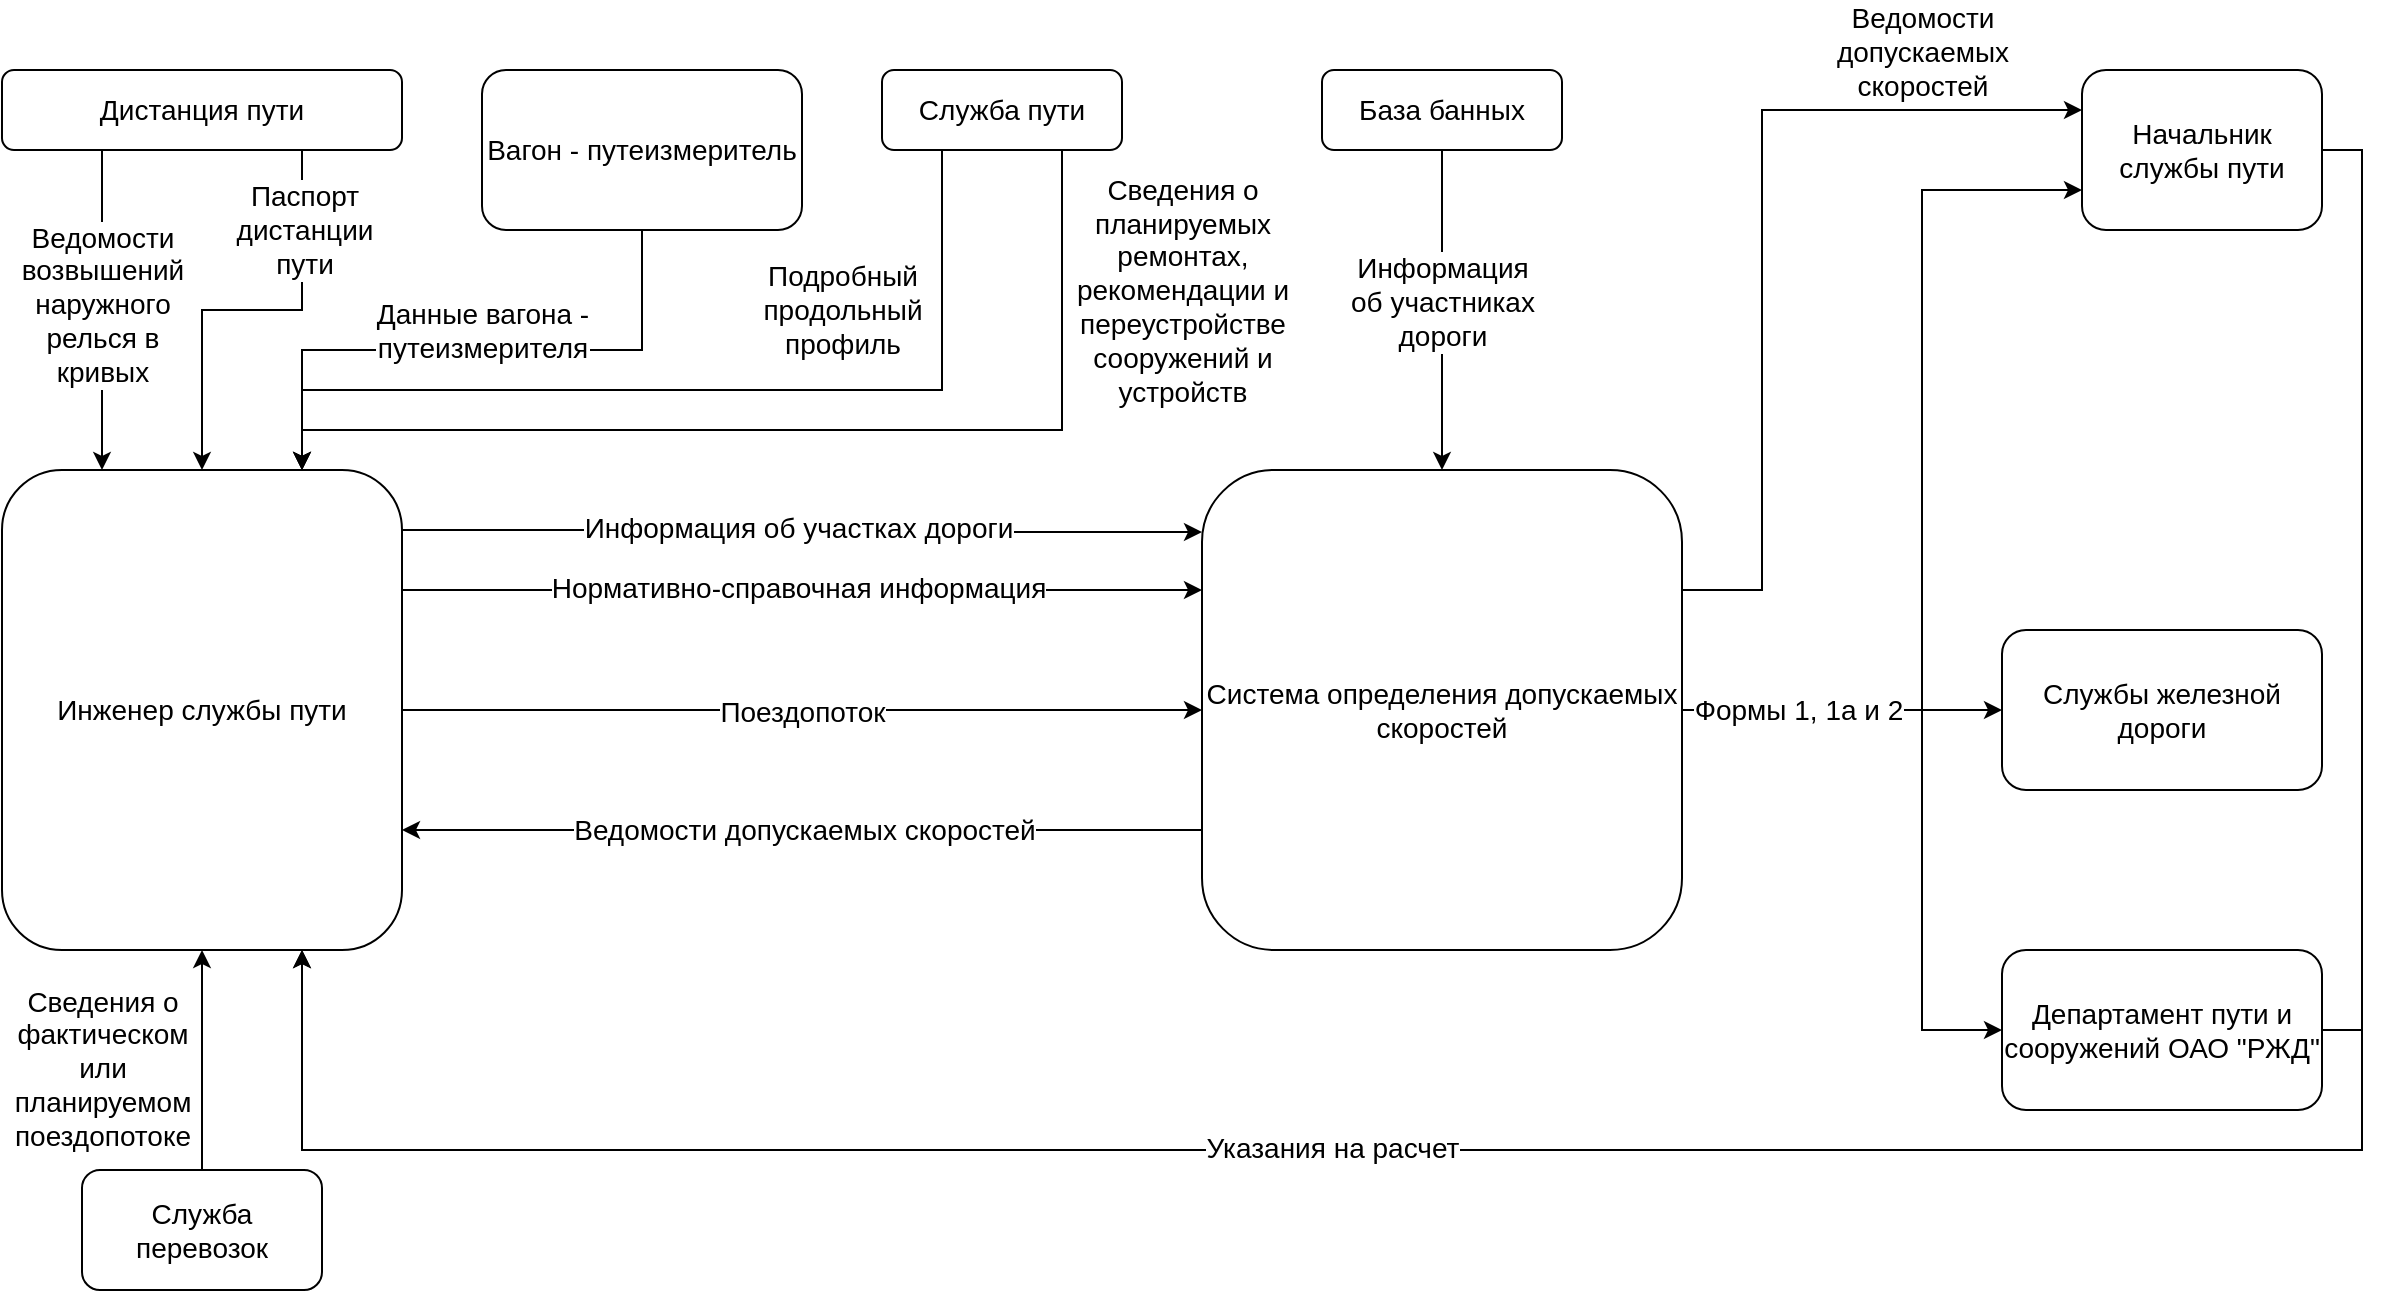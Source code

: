 <mxfile version="20.5.1" type="github">
  <diagram id="OpJCEr7rIlbrPj4_UwZO" name="Страница 1">
    <mxGraphModel dx="1455" dy="994" grid="1" gridSize="10" guides="1" tooltips="1" connect="1" arrows="1" fold="1" page="1" pageScale="1" pageWidth="827" pageHeight="1169" math="0" shadow="0">
      <root>
        <mxCell id="0" />
        <mxCell id="1" parent="0" />
        <mxCell id="me3pULGJ5t-feI3vnPao-23" style="edgeStyle=orthogonalEdgeStyle;rounded=0;orthogonalLoop=1;jettySize=auto;html=1;exitX=0.25;exitY=1;exitDx=0;exitDy=0;entryX=0.25;entryY=0;entryDx=0;entryDy=0;fontSize=14;" edge="1" parent="1" source="me3pULGJ5t-feI3vnPao-1" target="me3pULGJ5t-feI3vnPao-6">
          <mxGeometry relative="1" as="geometry" />
        </mxCell>
        <mxCell id="me3pULGJ5t-feI3vnPao-24" value="Ведомости&lt;br&gt;возвышений&lt;br&gt;наружного&lt;br&gt;релься в&lt;br&gt;кривых" style="edgeLabel;html=1;align=center;verticalAlign=middle;resizable=0;points=[];fontSize=14;" vertex="1" connectable="0" parent="me3pULGJ5t-feI3vnPao-23">
          <mxGeometry x="-0.037" relative="1" as="geometry">
            <mxPoint as="offset" />
          </mxGeometry>
        </mxCell>
        <mxCell id="me3pULGJ5t-feI3vnPao-25" style="edgeStyle=orthogonalEdgeStyle;rounded=0;orthogonalLoop=1;jettySize=auto;html=1;exitX=0.75;exitY=1;exitDx=0;exitDy=0;entryX=0.5;entryY=0;entryDx=0;entryDy=0;fontSize=14;" edge="1" parent="1" source="me3pULGJ5t-feI3vnPao-1" target="me3pULGJ5t-feI3vnPao-6">
          <mxGeometry relative="1" as="geometry" />
        </mxCell>
        <mxCell id="me3pULGJ5t-feI3vnPao-26" value="Паспорт&lt;br&gt;дистанции&lt;br&gt;пути" style="edgeLabel;html=1;align=center;verticalAlign=middle;resizable=0;points=[];fontSize=14;" vertex="1" connectable="0" parent="me3pULGJ5t-feI3vnPao-25">
          <mxGeometry x="-0.031" relative="1" as="geometry">
            <mxPoint x="22" y="-40" as="offset" />
          </mxGeometry>
        </mxCell>
        <mxCell id="me3pULGJ5t-feI3vnPao-1" value="&lt;font style=&quot;font-size: 14px;&quot;&gt;Дистанция пути&lt;/font&gt;" style="rounded=1;whiteSpace=wrap;html=1;" vertex="1" parent="1">
          <mxGeometry x="160" y="80" width="200" height="40" as="geometry" />
        </mxCell>
        <mxCell id="me3pULGJ5t-feI3vnPao-27" style="edgeStyle=orthogonalEdgeStyle;rounded=0;orthogonalLoop=1;jettySize=auto;html=1;exitX=0.5;exitY=1;exitDx=0;exitDy=0;entryX=0.75;entryY=0;entryDx=0;entryDy=0;fontSize=14;" edge="1" parent="1" source="me3pULGJ5t-feI3vnPao-2" target="me3pULGJ5t-feI3vnPao-6">
          <mxGeometry relative="1" as="geometry" />
        </mxCell>
        <mxCell id="me3pULGJ5t-feI3vnPao-28" value="Данные вагона -&lt;br&gt;путеизмерителя" style="edgeLabel;html=1;align=center;verticalAlign=middle;resizable=0;points=[];fontSize=14;" vertex="1" connectable="0" parent="me3pULGJ5t-feI3vnPao-27">
          <mxGeometry x="-0.768" relative="1" as="geometry">
            <mxPoint x="-80" y="16" as="offset" />
          </mxGeometry>
        </mxCell>
        <mxCell id="me3pULGJ5t-feI3vnPao-2" value="&lt;font style=&quot;font-size: 14px;&quot;&gt;Вагон - путеизмеритель&lt;/font&gt;" style="rounded=1;whiteSpace=wrap;html=1;" vertex="1" parent="1">
          <mxGeometry x="400" y="80" width="160" height="80" as="geometry" />
        </mxCell>
        <mxCell id="me3pULGJ5t-feI3vnPao-30" style="edgeStyle=orthogonalEdgeStyle;rounded=0;orthogonalLoop=1;jettySize=auto;html=1;exitX=0.25;exitY=1;exitDx=0;exitDy=0;entryX=0.75;entryY=0;entryDx=0;entryDy=0;fontSize=14;" edge="1" parent="1" source="me3pULGJ5t-feI3vnPao-3" target="me3pULGJ5t-feI3vnPao-6">
          <mxGeometry relative="1" as="geometry">
            <Array as="points">
              <mxPoint x="630" y="240" />
              <mxPoint x="310" y="240" />
            </Array>
          </mxGeometry>
        </mxCell>
        <mxCell id="me3pULGJ5t-feI3vnPao-32" value="Подробный&lt;br&gt;продольный&lt;br&gt;профиль" style="edgeLabel;html=1;align=center;verticalAlign=middle;resizable=0;points=[];fontSize=14;" vertex="1" connectable="0" parent="me3pULGJ5t-feI3vnPao-30">
          <mxGeometry x="-0.735" relative="1" as="geometry">
            <mxPoint x="-50" y="16" as="offset" />
          </mxGeometry>
        </mxCell>
        <mxCell id="me3pULGJ5t-feI3vnPao-31" style="edgeStyle=orthogonalEdgeStyle;rounded=0;orthogonalLoop=1;jettySize=auto;html=1;exitX=0.75;exitY=1;exitDx=0;exitDy=0;entryX=0.75;entryY=0;entryDx=0;entryDy=0;fontSize=14;" edge="1" parent="1" source="me3pULGJ5t-feI3vnPao-3" target="me3pULGJ5t-feI3vnPao-6">
          <mxGeometry relative="1" as="geometry">
            <Array as="points">
              <mxPoint x="690" y="260" />
              <mxPoint x="310" y="260" />
            </Array>
          </mxGeometry>
        </mxCell>
        <mxCell id="me3pULGJ5t-feI3vnPao-33" value="Сведения о&lt;br&gt;планируемых&lt;br&gt;ремонтах,&lt;br&gt;рекомендации и&lt;br&gt;переустройстве&lt;br&gt;сооружений и&lt;br&gt;устройств" style="edgeLabel;html=1;align=center;verticalAlign=middle;resizable=0;points=[];fontSize=14;" vertex="1" connectable="0" parent="me3pULGJ5t-feI3vnPao-31">
          <mxGeometry x="-0.715" y="1" relative="1" as="geometry">
            <mxPoint x="59" y="-7" as="offset" />
          </mxGeometry>
        </mxCell>
        <mxCell id="me3pULGJ5t-feI3vnPao-3" value="&lt;font style=&quot;font-size: 14px;&quot;&gt;Служба пути&lt;/font&gt;" style="rounded=1;whiteSpace=wrap;html=1;" vertex="1" parent="1">
          <mxGeometry x="600" y="80" width="120" height="40" as="geometry" />
        </mxCell>
        <mxCell id="me3pULGJ5t-feI3vnPao-34" style="edgeStyle=orthogonalEdgeStyle;rounded=0;orthogonalLoop=1;jettySize=auto;html=1;exitX=0.5;exitY=1;exitDx=0;exitDy=0;entryX=0.5;entryY=0;entryDx=0;entryDy=0;fontSize=14;" edge="1" parent="1" source="me3pULGJ5t-feI3vnPao-4" target="me3pULGJ5t-feI3vnPao-7">
          <mxGeometry relative="1" as="geometry" />
        </mxCell>
        <mxCell id="me3pULGJ5t-feI3vnPao-35" value="Информация&lt;br&gt;об участниках&lt;br&gt;дороги" style="edgeLabel;html=1;align=center;verticalAlign=middle;resizable=0;points=[];fontSize=14;" vertex="1" connectable="0" parent="me3pULGJ5t-feI3vnPao-34">
          <mxGeometry x="-0.056" relative="1" as="geometry">
            <mxPoint as="offset" />
          </mxGeometry>
        </mxCell>
        <mxCell id="me3pULGJ5t-feI3vnPao-4" value="&lt;font style=&quot;font-size: 14px;&quot;&gt;База банных&lt;/font&gt;" style="rounded=1;whiteSpace=wrap;html=1;" vertex="1" parent="1">
          <mxGeometry x="820" y="80" width="120" height="40" as="geometry" />
        </mxCell>
        <mxCell id="me3pULGJ5t-feI3vnPao-46" style="edgeStyle=orthogonalEdgeStyle;rounded=0;orthogonalLoop=1;jettySize=auto;html=1;exitX=1;exitY=0.5;exitDx=0;exitDy=0;entryX=0.75;entryY=1;entryDx=0;entryDy=0;fontSize=14;" edge="1" parent="1" source="me3pULGJ5t-feI3vnPao-5" target="me3pULGJ5t-feI3vnPao-6">
          <mxGeometry relative="1" as="geometry">
            <Array as="points">
              <mxPoint x="1340" y="120" />
              <mxPoint x="1340" y="620" />
              <mxPoint x="310" y="620" />
            </Array>
          </mxGeometry>
        </mxCell>
        <mxCell id="me3pULGJ5t-feI3vnPao-5" value="&lt;font style=&quot;font-size: 14px;&quot;&gt;Начальник службы пути&lt;/font&gt;" style="rounded=1;whiteSpace=wrap;html=1;" vertex="1" parent="1">
          <mxGeometry x="1200" y="80" width="120" height="80" as="geometry" />
        </mxCell>
        <mxCell id="me3pULGJ5t-feI3vnPao-14" style="edgeStyle=orthogonalEdgeStyle;rounded=0;orthogonalLoop=1;jettySize=auto;html=1;exitX=1;exitY=0.25;exitDx=0;exitDy=0;entryX=0;entryY=0.25;entryDx=0;entryDy=0;fontSize=14;" edge="1" parent="1" source="me3pULGJ5t-feI3vnPao-6" target="me3pULGJ5t-feI3vnPao-7">
          <mxGeometry relative="1" as="geometry" />
        </mxCell>
        <mxCell id="me3pULGJ5t-feI3vnPao-17" value="Нормативно-справочная информация" style="edgeLabel;html=1;align=center;verticalAlign=middle;resizable=0;points=[];fontSize=14;" vertex="1" connectable="0" parent="me3pULGJ5t-feI3vnPao-14">
          <mxGeometry x="-0.013" y="1" relative="1" as="geometry">
            <mxPoint as="offset" />
          </mxGeometry>
        </mxCell>
        <mxCell id="me3pULGJ5t-feI3vnPao-15" style="edgeStyle=orthogonalEdgeStyle;rounded=0;orthogonalLoop=1;jettySize=auto;html=1;exitX=1;exitY=0.5;exitDx=0;exitDy=0;entryX=0;entryY=0.5;entryDx=0;entryDy=0;fontSize=14;" edge="1" parent="1" source="me3pULGJ5t-feI3vnPao-6" target="me3pULGJ5t-feI3vnPao-7">
          <mxGeometry relative="1" as="geometry" />
        </mxCell>
        <mxCell id="me3pULGJ5t-feI3vnPao-18" value="Поездопоток" style="edgeLabel;html=1;align=center;verticalAlign=middle;resizable=0;points=[];fontSize=14;" vertex="1" connectable="0" parent="me3pULGJ5t-feI3vnPao-15">
          <mxGeometry y="-1" relative="1" as="geometry">
            <mxPoint as="offset" />
          </mxGeometry>
        </mxCell>
        <mxCell id="me3pULGJ5t-feI3vnPao-6" value="&lt;font style=&quot;font-size: 14px;&quot;&gt;Инженер службы пути&lt;/font&gt;" style="rounded=1;whiteSpace=wrap;html=1;" vertex="1" parent="1">
          <mxGeometry x="160" y="280" width="200" height="240" as="geometry" />
        </mxCell>
        <mxCell id="me3pULGJ5t-feI3vnPao-19" style="edgeStyle=orthogonalEdgeStyle;rounded=0;orthogonalLoop=1;jettySize=auto;html=1;exitX=0;exitY=0.75;exitDx=0;exitDy=0;entryX=1;entryY=0.75;entryDx=0;entryDy=0;fontSize=14;" edge="1" parent="1" source="me3pULGJ5t-feI3vnPao-7" target="me3pULGJ5t-feI3vnPao-6">
          <mxGeometry relative="1" as="geometry" />
        </mxCell>
        <mxCell id="me3pULGJ5t-feI3vnPao-20" value="Ведомости допускаемых скоростей" style="edgeLabel;html=1;align=center;verticalAlign=middle;resizable=0;points=[];fontSize=14;" vertex="1" connectable="0" parent="me3pULGJ5t-feI3vnPao-19">
          <mxGeometry x="-0.006" relative="1" as="geometry">
            <mxPoint as="offset" />
          </mxGeometry>
        </mxCell>
        <mxCell id="me3pULGJ5t-feI3vnPao-36" style="edgeStyle=orthogonalEdgeStyle;rounded=0;orthogonalLoop=1;jettySize=auto;html=1;exitX=1;exitY=0.25;exitDx=0;exitDy=0;entryX=0;entryY=0.25;entryDx=0;entryDy=0;fontSize=14;" edge="1" parent="1" source="me3pULGJ5t-feI3vnPao-7" target="me3pULGJ5t-feI3vnPao-5">
          <mxGeometry relative="1" as="geometry">
            <Array as="points">
              <mxPoint x="1040" y="340" />
              <mxPoint x="1040" y="100" />
            </Array>
          </mxGeometry>
        </mxCell>
        <mxCell id="me3pULGJ5t-feI3vnPao-37" value="Ведомости&lt;br&gt;допускаемых&lt;br&gt;скоростей" style="edgeLabel;html=1;align=center;verticalAlign=middle;resizable=0;points=[];fontSize=14;" vertex="1" connectable="0" parent="me3pULGJ5t-feI3vnPao-36">
          <mxGeometry x="-0.006" y="-1" relative="1" as="geometry">
            <mxPoint x="79" y="-91" as="offset" />
          </mxGeometry>
        </mxCell>
        <mxCell id="me3pULGJ5t-feI3vnPao-40" style="edgeStyle=orthogonalEdgeStyle;rounded=0;orthogonalLoop=1;jettySize=auto;html=1;exitX=1;exitY=0.5;exitDx=0;exitDy=0;entryX=0;entryY=0.5;entryDx=0;entryDy=0;fontSize=14;" edge="1" parent="1" source="me3pULGJ5t-feI3vnPao-7" target="me3pULGJ5t-feI3vnPao-8">
          <mxGeometry relative="1" as="geometry" />
        </mxCell>
        <mxCell id="me3pULGJ5t-feI3vnPao-41" style="edgeStyle=orthogonalEdgeStyle;rounded=0;orthogonalLoop=1;jettySize=auto;html=1;exitX=1;exitY=0.5;exitDx=0;exitDy=0;entryX=0;entryY=0.75;entryDx=0;entryDy=0;fontSize=14;" edge="1" parent="1" source="me3pULGJ5t-feI3vnPao-7" target="me3pULGJ5t-feI3vnPao-5">
          <mxGeometry relative="1" as="geometry">
            <Array as="points">
              <mxPoint x="1120" y="400" />
              <mxPoint x="1120" y="140" />
            </Array>
          </mxGeometry>
        </mxCell>
        <mxCell id="me3pULGJ5t-feI3vnPao-43" style="edgeStyle=orthogonalEdgeStyle;rounded=0;orthogonalLoop=1;jettySize=auto;html=1;exitX=1;exitY=0.5;exitDx=0;exitDy=0;entryX=0;entryY=0.5;entryDx=0;entryDy=0;fontSize=14;" edge="1" parent="1" source="me3pULGJ5t-feI3vnPao-7" target="me3pULGJ5t-feI3vnPao-9">
          <mxGeometry relative="1" as="geometry">
            <Array as="points">
              <mxPoint x="1120" y="400" />
              <mxPoint x="1120" y="560" />
            </Array>
          </mxGeometry>
        </mxCell>
        <mxCell id="me3pULGJ5t-feI3vnPao-45" value="Формы 1, 1а и 2" style="edgeLabel;html=1;align=center;verticalAlign=middle;resizable=0;points=[];fontSize=14;" vertex="1" connectable="0" parent="me3pULGJ5t-feI3vnPao-43">
          <mxGeometry x="-0.637" y="2" relative="1" as="geometry">
            <mxPoint y="2" as="offset" />
          </mxGeometry>
        </mxCell>
        <mxCell id="me3pULGJ5t-feI3vnPao-7" value="&lt;font style=&quot;font-size: 14px;&quot;&gt;Система определения допускаемых скоростей&lt;/font&gt;" style="rounded=1;whiteSpace=wrap;html=1;" vertex="1" parent="1">
          <mxGeometry x="760" y="280" width="240" height="240" as="geometry" />
        </mxCell>
        <mxCell id="me3pULGJ5t-feI3vnPao-8" value="&lt;font style=&quot;font-size: 14px;&quot;&gt;Службы железной дороги&lt;/font&gt;" style="rounded=1;whiteSpace=wrap;html=1;" vertex="1" parent="1">
          <mxGeometry x="1160" y="360" width="160" height="80" as="geometry" />
        </mxCell>
        <mxCell id="me3pULGJ5t-feI3vnPao-47" style="edgeStyle=orthogonalEdgeStyle;rounded=0;orthogonalLoop=1;jettySize=auto;html=1;exitX=1;exitY=0.5;exitDx=0;exitDy=0;fontSize=14;" edge="1" parent="1" source="me3pULGJ5t-feI3vnPao-9">
          <mxGeometry relative="1" as="geometry">
            <mxPoint x="310" y="520" as="targetPoint" />
            <Array as="points">
              <mxPoint x="1340" y="560" />
              <mxPoint x="1340" y="620" />
              <mxPoint x="310" y="620" />
            </Array>
          </mxGeometry>
        </mxCell>
        <mxCell id="me3pULGJ5t-feI3vnPao-48" value="Указания на расчет" style="edgeLabel;html=1;align=center;verticalAlign=middle;resizable=0;points=[];fontSize=14;" vertex="1" connectable="0" parent="me3pULGJ5t-feI3vnPao-47">
          <mxGeometry x="-0.018" y="-1" relative="1" as="geometry">
            <mxPoint x="-1" as="offset" />
          </mxGeometry>
        </mxCell>
        <mxCell id="me3pULGJ5t-feI3vnPao-9" value="&lt;font style=&quot;font-size: 14px;&quot;&gt;Департамент пути и сооружений ОАО &quot;РЖД&quot;&lt;/font&gt;" style="rounded=1;whiteSpace=wrap;html=1;" vertex="1" parent="1">
          <mxGeometry x="1160" y="520" width="160" height="80" as="geometry" />
        </mxCell>
        <mxCell id="me3pULGJ5t-feI3vnPao-49" style="edgeStyle=orthogonalEdgeStyle;rounded=0;orthogonalLoop=1;jettySize=auto;html=1;exitX=0.5;exitY=0;exitDx=0;exitDy=0;entryX=0.5;entryY=1;entryDx=0;entryDy=0;fontSize=14;" edge="1" parent="1" source="me3pULGJ5t-feI3vnPao-10" target="me3pULGJ5t-feI3vnPao-6">
          <mxGeometry relative="1" as="geometry" />
        </mxCell>
        <mxCell id="me3pULGJ5t-feI3vnPao-50" value="Сведения о&lt;br&gt;фактическом&lt;br&gt;или&lt;br&gt;планируемом&lt;br&gt;поездопотоке" style="edgeLabel;html=1;align=center;verticalAlign=middle;resizable=0;points=[];fontSize=14;" vertex="1" connectable="0" parent="me3pULGJ5t-feI3vnPao-49">
          <mxGeometry x="-0.075" relative="1" as="geometry">
            <mxPoint x="-50" as="offset" />
          </mxGeometry>
        </mxCell>
        <mxCell id="me3pULGJ5t-feI3vnPao-10" value="&lt;font style=&quot;font-size: 14px;&quot;&gt;Служба перевозок&lt;/font&gt;" style="rounded=1;whiteSpace=wrap;html=1;" vertex="1" parent="1">
          <mxGeometry x="200" y="630" width="120" height="60" as="geometry" />
        </mxCell>
        <mxCell id="me3pULGJ5t-feI3vnPao-21" style="edgeStyle=orthogonalEdgeStyle;rounded=0;orthogonalLoop=1;jettySize=auto;html=1;exitX=1;exitY=0.25;exitDx=0;exitDy=0;fontSize=14;" edge="1" parent="1">
          <mxGeometry relative="1" as="geometry">
            <mxPoint x="360" y="310" as="sourcePoint" />
            <mxPoint x="760" y="311" as="targetPoint" />
            <Array as="points">
              <mxPoint x="560" y="310" />
            </Array>
          </mxGeometry>
        </mxCell>
        <mxCell id="me3pULGJ5t-feI3vnPao-22" value="Информация об участках дороги" style="edgeLabel;html=1;align=center;verticalAlign=middle;resizable=0;points=[];fontSize=14;" vertex="1" connectable="0" parent="me3pULGJ5t-feI3vnPao-21">
          <mxGeometry x="-0.013" y="1" relative="1" as="geometry">
            <mxPoint as="offset" />
          </mxGeometry>
        </mxCell>
      </root>
    </mxGraphModel>
  </diagram>
</mxfile>
